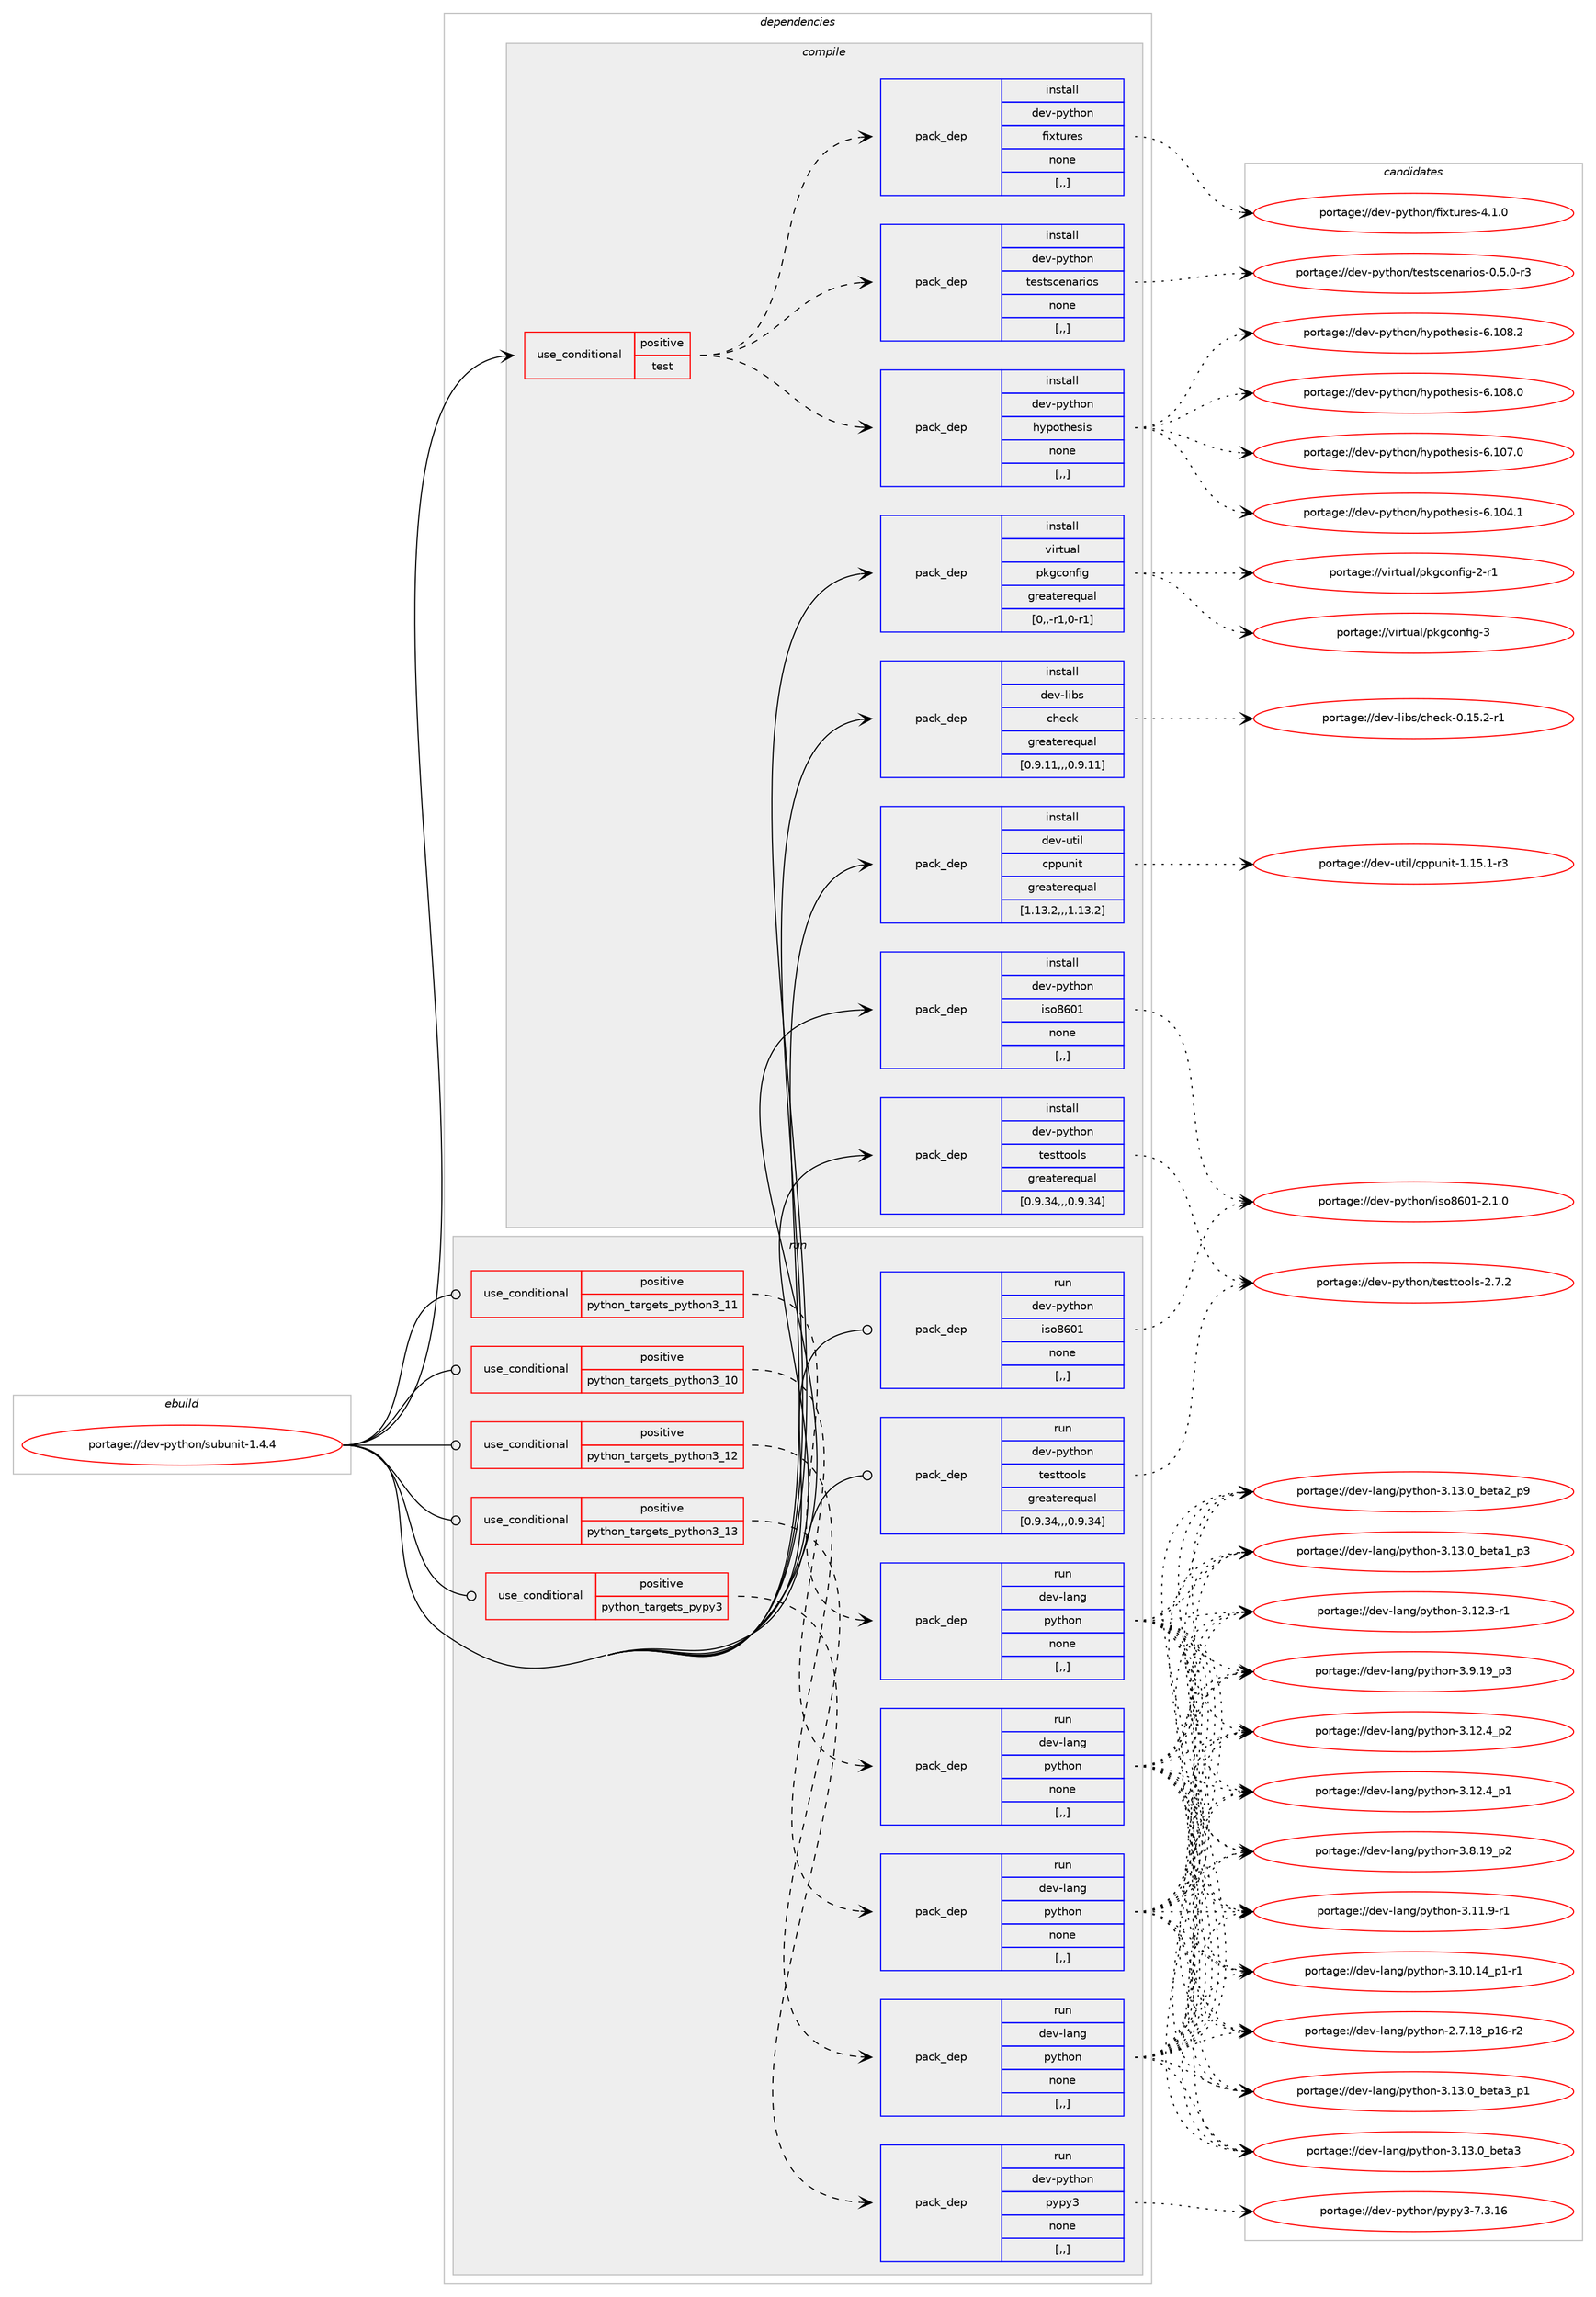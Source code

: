 digraph prolog {

# *************
# Graph options
# *************

newrank=true;
concentrate=true;
compound=true;
graph [rankdir=LR,fontname=Helvetica,fontsize=10,ranksep=1.5];#, ranksep=2.5, nodesep=0.2];
edge  [arrowhead=vee];
node  [fontname=Helvetica,fontsize=10];

# **********
# The ebuild
# **********

subgraph cluster_leftcol {
color=gray;
label=<<i>ebuild</i>>;
id [label="portage://dev-python/subunit-1.4.4", color=red, width=4, href="../dev-python/subunit-1.4.4.svg"];
}

# ****************
# The dependencies
# ****************

subgraph cluster_midcol {
color=gray;
label=<<i>dependencies</i>>;
subgraph cluster_compile {
fillcolor="#eeeeee";
style=filled;
label=<<i>compile</i>>;
subgraph cond39962 {
dependency164344 [label=<<TABLE BORDER="0" CELLBORDER="1" CELLSPACING="0" CELLPADDING="4"><TR><TD ROWSPAN="3" CELLPADDING="10">use_conditional</TD></TR><TR><TD>positive</TD></TR><TR><TD>test</TD></TR></TABLE>>, shape=none, color=red];
subgraph pack123110 {
dependency164345 [label=<<TABLE BORDER="0" CELLBORDER="1" CELLSPACING="0" CELLPADDING="4" WIDTH="220"><TR><TD ROWSPAN="6" CELLPADDING="30">pack_dep</TD></TR><TR><TD WIDTH="110">install</TD></TR><TR><TD>dev-python</TD></TR><TR><TD>fixtures</TD></TR><TR><TD>none</TD></TR><TR><TD>[,,]</TD></TR></TABLE>>, shape=none, color=blue];
}
dependency164344:e -> dependency164345:w [weight=20,style="dashed",arrowhead="vee"];
subgraph pack123111 {
dependency164346 [label=<<TABLE BORDER="0" CELLBORDER="1" CELLSPACING="0" CELLPADDING="4" WIDTH="220"><TR><TD ROWSPAN="6" CELLPADDING="30">pack_dep</TD></TR><TR><TD WIDTH="110">install</TD></TR><TR><TD>dev-python</TD></TR><TR><TD>hypothesis</TD></TR><TR><TD>none</TD></TR><TR><TD>[,,]</TD></TR></TABLE>>, shape=none, color=blue];
}
dependency164344:e -> dependency164346:w [weight=20,style="dashed",arrowhead="vee"];
subgraph pack123112 {
dependency164347 [label=<<TABLE BORDER="0" CELLBORDER="1" CELLSPACING="0" CELLPADDING="4" WIDTH="220"><TR><TD ROWSPAN="6" CELLPADDING="30">pack_dep</TD></TR><TR><TD WIDTH="110">install</TD></TR><TR><TD>dev-python</TD></TR><TR><TD>testscenarios</TD></TR><TR><TD>none</TD></TR><TR><TD>[,,]</TD></TR></TABLE>>, shape=none, color=blue];
}
dependency164344:e -> dependency164347:w [weight=20,style="dashed",arrowhead="vee"];
}
id:e -> dependency164344:w [weight=20,style="solid",arrowhead="vee"];
subgraph pack123113 {
dependency164348 [label=<<TABLE BORDER="0" CELLBORDER="1" CELLSPACING="0" CELLPADDING="4" WIDTH="220"><TR><TD ROWSPAN="6" CELLPADDING="30">pack_dep</TD></TR><TR><TD WIDTH="110">install</TD></TR><TR><TD>dev-libs</TD></TR><TR><TD>check</TD></TR><TR><TD>greaterequal</TD></TR><TR><TD>[0.9.11,,,0.9.11]</TD></TR></TABLE>>, shape=none, color=blue];
}
id:e -> dependency164348:w [weight=20,style="solid",arrowhead="vee"];
subgraph pack123114 {
dependency164349 [label=<<TABLE BORDER="0" CELLBORDER="1" CELLSPACING="0" CELLPADDING="4" WIDTH="220"><TR><TD ROWSPAN="6" CELLPADDING="30">pack_dep</TD></TR><TR><TD WIDTH="110">install</TD></TR><TR><TD>dev-python</TD></TR><TR><TD>iso8601</TD></TR><TR><TD>none</TD></TR><TR><TD>[,,]</TD></TR></TABLE>>, shape=none, color=blue];
}
id:e -> dependency164349:w [weight=20,style="solid",arrowhead="vee"];
subgraph pack123115 {
dependency164350 [label=<<TABLE BORDER="0" CELLBORDER="1" CELLSPACING="0" CELLPADDING="4" WIDTH="220"><TR><TD ROWSPAN="6" CELLPADDING="30">pack_dep</TD></TR><TR><TD WIDTH="110">install</TD></TR><TR><TD>dev-python</TD></TR><TR><TD>testtools</TD></TR><TR><TD>greaterequal</TD></TR><TR><TD>[0.9.34,,,0.9.34]</TD></TR></TABLE>>, shape=none, color=blue];
}
id:e -> dependency164350:w [weight=20,style="solid",arrowhead="vee"];
subgraph pack123116 {
dependency164351 [label=<<TABLE BORDER="0" CELLBORDER="1" CELLSPACING="0" CELLPADDING="4" WIDTH="220"><TR><TD ROWSPAN="6" CELLPADDING="30">pack_dep</TD></TR><TR><TD WIDTH="110">install</TD></TR><TR><TD>dev-util</TD></TR><TR><TD>cppunit</TD></TR><TR><TD>greaterequal</TD></TR><TR><TD>[1.13.2,,,1.13.2]</TD></TR></TABLE>>, shape=none, color=blue];
}
id:e -> dependency164351:w [weight=20,style="solid",arrowhead="vee"];
subgraph pack123117 {
dependency164352 [label=<<TABLE BORDER="0" CELLBORDER="1" CELLSPACING="0" CELLPADDING="4" WIDTH="220"><TR><TD ROWSPAN="6" CELLPADDING="30">pack_dep</TD></TR><TR><TD WIDTH="110">install</TD></TR><TR><TD>virtual</TD></TR><TR><TD>pkgconfig</TD></TR><TR><TD>greaterequal</TD></TR><TR><TD>[0,,-r1,0-r1]</TD></TR></TABLE>>, shape=none, color=blue];
}
id:e -> dependency164352:w [weight=20,style="solid",arrowhead="vee"];
}
subgraph cluster_compileandrun {
fillcolor="#eeeeee";
style=filled;
label=<<i>compile and run</i>>;
}
subgraph cluster_run {
fillcolor="#eeeeee";
style=filled;
label=<<i>run</i>>;
subgraph cond39963 {
dependency164353 [label=<<TABLE BORDER="0" CELLBORDER="1" CELLSPACING="0" CELLPADDING="4"><TR><TD ROWSPAN="3" CELLPADDING="10">use_conditional</TD></TR><TR><TD>positive</TD></TR><TR><TD>python_targets_pypy3</TD></TR></TABLE>>, shape=none, color=red];
subgraph pack123118 {
dependency164354 [label=<<TABLE BORDER="0" CELLBORDER="1" CELLSPACING="0" CELLPADDING="4" WIDTH="220"><TR><TD ROWSPAN="6" CELLPADDING="30">pack_dep</TD></TR><TR><TD WIDTH="110">run</TD></TR><TR><TD>dev-python</TD></TR><TR><TD>pypy3</TD></TR><TR><TD>none</TD></TR><TR><TD>[,,]</TD></TR></TABLE>>, shape=none, color=blue];
}
dependency164353:e -> dependency164354:w [weight=20,style="dashed",arrowhead="vee"];
}
id:e -> dependency164353:w [weight=20,style="solid",arrowhead="odot"];
subgraph cond39964 {
dependency164355 [label=<<TABLE BORDER="0" CELLBORDER="1" CELLSPACING="0" CELLPADDING="4"><TR><TD ROWSPAN="3" CELLPADDING="10">use_conditional</TD></TR><TR><TD>positive</TD></TR><TR><TD>python_targets_python3_10</TD></TR></TABLE>>, shape=none, color=red];
subgraph pack123119 {
dependency164356 [label=<<TABLE BORDER="0" CELLBORDER="1" CELLSPACING="0" CELLPADDING="4" WIDTH="220"><TR><TD ROWSPAN="6" CELLPADDING="30">pack_dep</TD></TR><TR><TD WIDTH="110">run</TD></TR><TR><TD>dev-lang</TD></TR><TR><TD>python</TD></TR><TR><TD>none</TD></TR><TR><TD>[,,]</TD></TR></TABLE>>, shape=none, color=blue];
}
dependency164355:e -> dependency164356:w [weight=20,style="dashed",arrowhead="vee"];
}
id:e -> dependency164355:w [weight=20,style="solid",arrowhead="odot"];
subgraph cond39965 {
dependency164357 [label=<<TABLE BORDER="0" CELLBORDER="1" CELLSPACING="0" CELLPADDING="4"><TR><TD ROWSPAN="3" CELLPADDING="10">use_conditional</TD></TR><TR><TD>positive</TD></TR><TR><TD>python_targets_python3_11</TD></TR></TABLE>>, shape=none, color=red];
subgraph pack123120 {
dependency164358 [label=<<TABLE BORDER="0" CELLBORDER="1" CELLSPACING="0" CELLPADDING="4" WIDTH="220"><TR><TD ROWSPAN="6" CELLPADDING="30">pack_dep</TD></TR><TR><TD WIDTH="110">run</TD></TR><TR><TD>dev-lang</TD></TR><TR><TD>python</TD></TR><TR><TD>none</TD></TR><TR><TD>[,,]</TD></TR></TABLE>>, shape=none, color=blue];
}
dependency164357:e -> dependency164358:w [weight=20,style="dashed",arrowhead="vee"];
}
id:e -> dependency164357:w [weight=20,style="solid",arrowhead="odot"];
subgraph cond39966 {
dependency164359 [label=<<TABLE BORDER="0" CELLBORDER="1" CELLSPACING="0" CELLPADDING="4"><TR><TD ROWSPAN="3" CELLPADDING="10">use_conditional</TD></TR><TR><TD>positive</TD></TR><TR><TD>python_targets_python3_12</TD></TR></TABLE>>, shape=none, color=red];
subgraph pack123121 {
dependency164360 [label=<<TABLE BORDER="0" CELLBORDER="1" CELLSPACING="0" CELLPADDING="4" WIDTH="220"><TR><TD ROWSPAN="6" CELLPADDING="30">pack_dep</TD></TR><TR><TD WIDTH="110">run</TD></TR><TR><TD>dev-lang</TD></TR><TR><TD>python</TD></TR><TR><TD>none</TD></TR><TR><TD>[,,]</TD></TR></TABLE>>, shape=none, color=blue];
}
dependency164359:e -> dependency164360:w [weight=20,style="dashed",arrowhead="vee"];
}
id:e -> dependency164359:w [weight=20,style="solid",arrowhead="odot"];
subgraph cond39967 {
dependency164361 [label=<<TABLE BORDER="0" CELLBORDER="1" CELLSPACING="0" CELLPADDING="4"><TR><TD ROWSPAN="3" CELLPADDING="10">use_conditional</TD></TR><TR><TD>positive</TD></TR><TR><TD>python_targets_python3_13</TD></TR></TABLE>>, shape=none, color=red];
subgraph pack123122 {
dependency164362 [label=<<TABLE BORDER="0" CELLBORDER="1" CELLSPACING="0" CELLPADDING="4" WIDTH="220"><TR><TD ROWSPAN="6" CELLPADDING="30">pack_dep</TD></TR><TR><TD WIDTH="110">run</TD></TR><TR><TD>dev-lang</TD></TR><TR><TD>python</TD></TR><TR><TD>none</TD></TR><TR><TD>[,,]</TD></TR></TABLE>>, shape=none, color=blue];
}
dependency164361:e -> dependency164362:w [weight=20,style="dashed",arrowhead="vee"];
}
id:e -> dependency164361:w [weight=20,style="solid",arrowhead="odot"];
subgraph pack123123 {
dependency164363 [label=<<TABLE BORDER="0" CELLBORDER="1" CELLSPACING="0" CELLPADDING="4" WIDTH="220"><TR><TD ROWSPAN="6" CELLPADDING="30">pack_dep</TD></TR><TR><TD WIDTH="110">run</TD></TR><TR><TD>dev-python</TD></TR><TR><TD>iso8601</TD></TR><TR><TD>none</TD></TR><TR><TD>[,,]</TD></TR></TABLE>>, shape=none, color=blue];
}
id:e -> dependency164363:w [weight=20,style="solid",arrowhead="odot"];
subgraph pack123124 {
dependency164364 [label=<<TABLE BORDER="0" CELLBORDER="1" CELLSPACING="0" CELLPADDING="4" WIDTH="220"><TR><TD ROWSPAN="6" CELLPADDING="30">pack_dep</TD></TR><TR><TD WIDTH="110">run</TD></TR><TR><TD>dev-python</TD></TR><TR><TD>testtools</TD></TR><TR><TD>greaterequal</TD></TR><TR><TD>[0.9.34,,,0.9.34]</TD></TR></TABLE>>, shape=none, color=blue];
}
id:e -> dependency164364:w [weight=20,style="solid",arrowhead="odot"];
}
}

# **************
# The candidates
# **************

subgraph cluster_choices {
rank=same;
color=gray;
label=<<i>candidates</i>>;

subgraph choice123110 {
color=black;
nodesep=1;
choice1001011184511212111610411111047102105120116117114101115455246494648 [label="portage://dev-python/fixtures-4.1.0", color=red, width=4,href="../dev-python/fixtures-4.1.0.svg"];
dependency164345:e -> choice1001011184511212111610411111047102105120116117114101115455246494648:w [style=dotted,weight="100"];
}
subgraph choice123111 {
color=black;
nodesep=1;
choice10010111845112121116104111110471041211121111161041011151051154554464948564650 [label="portage://dev-python/hypothesis-6.108.2", color=red, width=4,href="../dev-python/hypothesis-6.108.2.svg"];
choice10010111845112121116104111110471041211121111161041011151051154554464948564648 [label="portage://dev-python/hypothesis-6.108.0", color=red, width=4,href="../dev-python/hypothesis-6.108.0.svg"];
choice10010111845112121116104111110471041211121111161041011151051154554464948554648 [label="portage://dev-python/hypothesis-6.107.0", color=red, width=4,href="../dev-python/hypothesis-6.107.0.svg"];
choice10010111845112121116104111110471041211121111161041011151051154554464948524649 [label="portage://dev-python/hypothesis-6.104.1", color=red, width=4,href="../dev-python/hypothesis-6.104.1.svg"];
dependency164346:e -> choice10010111845112121116104111110471041211121111161041011151051154554464948564650:w [style=dotted,weight="100"];
dependency164346:e -> choice10010111845112121116104111110471041211121111161041011151051154554464948564648:w [style=dotted,weight="100"];
dependency164346:e -> choice10010111845112121116104111110471041211121111161041011151051154554464948554648:w [style=dotted,weight="100"];
dependency164346:e -> choice10010111845112121116104111110471041211121111161041011151051154554464948524649:w [style=dotted,weight="100"];
}
subgraph choice123112 {
color=black;
nodesep=1;
choice100101118451121211161041111104711610111511611599101110971141051111154548465346484511451 [label="portage://dev-python/testscenarios-0.5.0-r3", color=red, width=4,href="../dev-python/testscenarios-0.5.0-r3.svg"];
dependency164347:e -> choice100101118451121211161041111104711610111511611599101110971141051111154548465346484511451:w [style=dotted,weight="100"];
}
subgraph choice123113 {
color=black;
nodesep=1;
choice1001011184510810598115479910410199107454846495346504511449 [label="portage://dev-libs/check-0.15.2-r1", color=red, width=4,href="../dev-libs/check-0.15.2-r1.svg"];
dependency164348:e -> choice1001011184510810598115479910410199107454846495346504511449:w [style=dotted,weight="100"];
}
subgraph choice123114 {
color=black;
nodesep=1;
choice100101118451121211161041111104710511511156544849455046494648 [label="portage://dev-python/iso8601-2.1.0", color=red, width=4,href="../dev-python/iso8601-2.1.0.svg"];
dependency164349:e -> choice100101118451121211161041111104710511511156544849455046494648:w [style=dotted,weight="100"];
}
subgraph choice123115 {
color=black;
nodesep=1;
choice1001011184511212111610411111047116101115116116111111108115455046554650 [label="portage://dev-python/testtools-2.7.2", color=red, width=4,href="../dev-python/testtools-2.7.2.svg"];
dependency164350:e -> choice1001011184511212111610411111047116101115116116111111108115455046554650:w [style=dotted,weight="100"];
}
subgraph choice123116 {
color=black;
nodesep=1;
choice100101118451171161051084799112112117110105116454946495346494511451 [label="portage://dev-util/cppunit-1.15.1-r3", color=red, width=4,href="../dev-util/cppunit-1.15.1-r3.svg"];
dependency164351:e -> choice100101118451171161051084799112112117110105116454946495346494511451:w [style=dotted,weight="100"];
}
subgraph choice123117 {
color=black;
nodesep=1;
choice1181051141161179710847112107103991111101021051034551 [label="portage://virtual/pkgconfig-3", color=red, width=4,href="../virtual/pkgconfig-3.svg"];
choice11810511411611797108471121071039911111010210510345504511449 [label="portage://virtual/pkgconfig-2-r1", color=red, width=4,href="../virtual/pkgconfig-2-r1.svg"];
dependency164352:e -> choice1181051141161179710847112107103991111101021051034551:w [style=dotted,weight="100"];
dependency164352:e -> choice11810511411611797108471121071039911111010210510345504511449:w [style=dotted,weight="100"];
}
subgraph choice123118 {
color=black;
nodesep=1;
choice10010111845112121116104111110471121211121215145554651464954 [label="portage://dev-python/pypy3-7.3.16", color=red, width=4,href="../dev-python/pypy3-7.3.16.svg"];
dependency164354:e -> choice10010111845112121116104111110471121211121215145554651464954:w [style=dotted,weight="100"];
}
subgraph choice123119 {
color=black;
nodesep=1;
choice10010111845108971101034711212111610411111045514649514648959810111697519511249 [label="portage://dev-lang/python-3.13.0_beta3_p1", color=red, width=4,href="../dev-lang/python-3.13.0_beta3_p1.svg"];
choice1001011184510897110103471121211161041111104551464951464895981011169751 [label="portage://dev-lang/python-3.13.0_beta3", color=red, width=4,href="../dev-lang/python-3.13.0_beta3.svg"];
choice10010111845108971101034711212111610411111045514649514648959810111697509511257 [label="portage://dev-lang/python-3.13.0_beta2_p9", color=red, width=4,href="../dev-lang/python-3.13.0_beta2_p9.svg"];
choice10010111845108971101034711212111610411111045514649514648959810111697499511251 [label="portage://dev-lang/python-3.13.0_beta1_p3", color=red, width=4,href="../dev-lang/python-3.13.0_beta1_p3.svg"];
choice100101118451089711010347112121116104111110455146495046529511250 [label="portage://dev-lang/python-3.12.4_p2", color=red, width=4,href="../dev-lang/python-3.12.4_p2.svg"];
choice100101118451089711010347112121116104111110455146495046529511249 [label="portage://dev-lang/python-3.12.4_p1", color=red, width=4,href="../dev-lang/python-3.12.4_p1.svg"];
choice100101118451089711010347112121116104111110455146495046514511449 [label="portage://dev-lang/python-3.12.3-r1", color=red, width=4,href="../dev-lang/python-3.12.3-r1.svg"];
choice100101118451089711010347112121116104111110455146494946574511449 [label="portage://dev-lang/python-3.11.9-r1", color=red, width=4,href="../dev-lang/python-3.11.9-r1.svg"];
choice100101118451089711010347112121116104111110455146494846495295112494511449 [label="portage://dev-lang/python-3.10.14_p1-r1", color=red, width=4,href="../dev-lang/python-3.10.14_p1-r1.svg"];
choice100101118451089711010347112121116104111110455146574649579511251 [label="portage://dev-lang/python-3.9.19_p3", color=red, width=4,href="../dev-lang/python-3.9.19_p3.svg"];
choice100101118451089711010347112121116104111110455146564649579511250 [label="portage://dev-lang/python-3.8.19_p2", color=red, width=4,href="../dev-lang/python-3.8.19_p2.svg"];
choice100101118451089711010347112121116104111110455046554649569511249544511450 [label="portage://dev-lang/python-2.7.18_p16-r2", color=red, width=4,href="../dev-lang/python-2.7.18_p16-r2.svg"];
dependency164356:e -> choice10010111845108971101034711212111610411111045514649514648959810111697519511249:w [style=dotted,weight="100"];
dependency164356:e -> choice1001011184510897110103471121211161041111104551464951464895981011169751:w [style=dotted,weight="100"];
dependency164356:e -> choice10010111845108971101034711212111610411111045514649514648959810111697509511257:w [style=dotted,weight="100"];
dependency164356:e -> choice10010111845108971101034711212111610411111045514649514648959810111697499511251:w [style=dotted,weight="100"];
dependency164356:e -> choice100101118451089711010347112121116104111110455146495046529511250:w [style=dotted,weight="100"];
dependency164356:e -> choice100101118451089711010347112121116104111110455146495046529511249:w [style=dotted,weight="100"];
dependency164356:e -> choice100101118451089711010347112121116104111110455146495046514511449:w [style=dotted,weight="100"];
dependency164356:e -> choice100101118451089711010347112121116104111110455146494946574511449:w [style=dotted,weight="100"];
dependency164356:e -> choice100101118451089711010347112121116104111110455146494846495295112494511449:w [style=dotted,weight="100"];
dependency164356:e -> choice100101118451089711010347112121116104111110455146574649579511251:w [style=dotted,weight="100"];
dependency164356:e -> choice100101118451089711010347112121116104111110455146564649579511250:w [style=dotted,weight="100"];
dependency164356:e -> choice100101118451089711010347112121116104111110455046554649569511249544511450:w [style=dotted,weight="100"];
}
subgraph choice123120 {
color=black;
nodesep=1;
choice10010111845108971101034711212111610411111045514649514648959810111697519511249 [label="portage://dev-lang/python-3.13.0_beta3_p1", color=red, width=4,href="../dev-lang/python-3.13.0_beta3_p1.svg"];
choice1001011184510897110103471121211161041111104551464951464895981011169751 [label="portage://dev-lang/python-3.13.0_beta3", color=red, width=4,href="../dev-lang/python-3.13.0_beta3.svg"];
choice10010111845108971101034711212111610411111045514649514648959810111697509511257 [label="portage://dev-lang/python-3.13.0_beta2_p9", color=red, width=4,href="../dev-lang/python-3.13.0_beta2_p9.svg"];
choice10010111845108971101034711212111610411111045514649514648959810111697499511251 [label="portage://dev-lang/python-3.13.0_beta1_p3", color=red, width=4,href="../dev-lang/python-3.13.0_beta1_p3.svg"];
choice100101118451089711010347112121116104111110455146495046529511250 [label="portage://dev-lang/python-3.12.4_p2", color=red, width=4,href="../dev-lang/python-3.12.4_p2.svg"];
choice100101118451089711010347112121116104111110455146495046529511249 [label="portage://dev-lang/python-3.12.4_p1", color=red, width=4,href="../dev-lang/python-3.12.4_p1.svg"];
choice100101118451089711010347112121116104111110455146495046514511449 [label="portage://dev-lang/python-3.12.3-r1", color=red, width=4,href="../dev-lang/python-3.12.3-r1.svg"];
choice100101118451089711010347112121116104111110455146494946574511449 [label="portage://dev-lang/python-3.11.9-r1", color=red, width=4,href="../dev-lang/python-3.11.9-r1.svg"];
choice100101118451089711010347112121116104111110455146494846495295112494511449 [label="portage://dev-lang/python-3.10.14_p1-r1", color=red, width=4,href="../dev-lang/python-3.10.14_p1-r1.svg"];
choice100101118451089711010347112121116104111110455146574649579511251 [label="portage://dev-lang/python-3.9.19_p3", color=red, width=4,href="../dev-lang/python-3.9.19_p3.svg"];
choice100101118451089711010347112121116104111110455146564649579511250 [label="portage://dev-lang/python-3.8.19_p2", color=red, width=4,href="../dev-lang/python-3.8.19_p2.svg"];
choice100101118451089711010347112121116104111110455046554649569511249544511450 [label="portage://dev-lang/python-2.7.18_p16-r2", color=red, width=4,href="../dev-lang/python-2.7.18_p16-r2.svg"];
dependency164358:e -> choice10010111845108971101034711212111610411111045514649514648959810111697519511249:w [style=dotted,weight="100"];
dependency164358:e -> choice1001011184510897110103471121211161041111104551464951464895981011169751:w [style=dotted,weight="100"];
dependency164358:e -> choice10010111845108971101034711212111610411111045514649514648959810111697509511257:w [style=dotted,weight="100"];
dependency164358:e -> choice10010111845108971101034711212111610411111045514649514648959810111697499511251:w [style=dotted,weight="100"];
dependency164358:e -> choice100101118451089711010347112121116104111110455146495046529511250:w [style=dotted,weight="100"];
dependency164358:e -> choice100101118451089711010347112121116104111110455146495046529511249:w [style=dotted,weight="100"];
dependency164358:e -> choice100101118451089711010347112121116104111110455146495046514511449:w [style=dotted,weight="100"];
dependency164358:e -> choice100101118451089711010347112121116104111110455146494946574511449:w [style=dotted,weight="100"];
dependency164358:e -> choice100101118451089711010347112121116104111110455146494846495295112494511449:w [style=dotted,weight="100"];
dependency164358:e -> choice100101118451089711010347112121116104111110455146574649579511251:w [style=dotted,weight="100"];
dependency164358:e -> choice100101118451089711010347112121116104111110455146564649579511250:w [style=dotted,weight="100"];
dependency164358:e -> choice100101118451089711010347112121116104111110455046554649569511249544511450:w [style=dotted,weight="100"];
}
subgraph choice123121 {
color=black;
nodesep=1;
choice10010111845108971101034711212111610411111045514649514648959810111697519511249 [label="portage://dev-lang/python-3.13.0_beta3_p1", color=red, width=4,href="../dev-lang/python-3.13.0_beta3_p1.svg"];
choice1001011184510897110103471121211161041111104551464951464895981011169751 [label="portage://dev-lang/python-3.13.0_beta3", color=red, width=4,href="../dev-lang/python-3.13.0_beta3.svg"];
choice10010111845108971101034711212111610411111045514649514648959810111697509511257 [label="portage://dev-lang/python-3.13.0_beta2_p9", color=red, width=4,href="../dev-lang/python-3.13.0_beta2_p9.svg"];
choice10010111845108971101034711212111610411111045514649514648959810111697499511251 [label="portage://dev-lang/python-3.13.0_beta1_p3", color=red, width=4,href="../dev-lang/python-3.13.0_beta1_p3.svg"];
choice100101118451089711010347112121116104111110455146495046529511250 [label="portage://dev-lang/python-3.12.4_p2", color=red, width=4,href="../dev-lang/python-3.12.4_p2.svg"];
choice100101118451089711010347112121116104111110455146495046529511249 [label="portage://dev-lang/python-3.12.4_p1", color=red, width=4,href="../dev-lang/python-3.12.4_p1.svg"];
choice100101118451089711010347112121116104111110455146495046514511449 [label="portage://dev-lang/python-3.12.3-r1", color=red, width=4,href="../dev-lang/python-3.12.3-r1.svg"];
choice100101118451089711010347112121116104111110455146494946574511449 [label="portage://dev-lang/python-3.11.9-r1", color=red, width=4,href="../dev-lang/python-3.11.9-r1.svg"];
choice100101118451089711010347112121116104111110455146494846495295112494511449 [label="portage://dev-lang/python-3.10.14_p1-r1", color=red, width=4,href="../dev-lang/python-3.10.14_p1-r1.svg"];
choice100101118451089711010347112121116104111110455146574649579511251 [label="portage://dev-lang/python-3.9.19_p3", color=red, width=4,href="../dev-lang/python-3.9.19_p3.svg"];
choice100101118451089711010347112121116104111110455146564649579511250 [label="portage://dev-lang/python-3.8.19_p2", color=red, width=4,href="../dev-lang/python-3.8.19_p2.svg"];
choice100101118451089711010347112121116104111110455046554649569511249544511450 [label="portage://dev-lang/python-2.7.18_p16-r2", color=red, width=4,href="../dev-lang/python-2.7.18_p16-r2.svg"];
dependency164360:e -> choice10010111845108971101034711212111610411111045514649514648959810111697519511249:w [style=dotted,weight="100"];
dependency164360:e -> choice1001011184510897110103471121211161041111104551464951464895981011169751:w [style=dotted,weight="100"];
dependency164360:e -> choice10010111845108971101034711212111610411111045514649514648959810111697509511257:w [style=dotted,weight="100"];
dependency164360:e -> choice10010111845108971101034711212111610411111045514649514648959810111697499511251:w [style=dotted,weight="100"];
dependency164360:e -> choice100101118451089711010347112121116104111110455146495046529511250:w [style=dotted,weight="100"];
dependency164360:e -> choice100101118451089711010347112121116104111110455146495046529511249:w [style=dotted,weight="100"];
dependency164360:e -> choice100101118451089711010347112121116104111110455146495046514511449:w [style=dotted,weight="100"];
dependency164360:e -> choice100101118451089711010347112121116104111110455146494946574511449:w [style=dotted,weight="100"];
dependency164360:e -> choice100101118451089711010347112121116104111110455146494846495295112494511449:w [style=dotted,weight="100"];
dependency164360:e -> choice100101118451089711010347112121116104111110455146574649579511251:w [style=dotted,weight="100"];
dependency164360:e -> choice100101118451089711010347112121116104111110455146564649579511250:w [style=dotted,weight="100"];
dependency164360:e -> choice100101118451089711010347112121116104111110455046554649569511249544511450:w [style=dotted,weight="100"];
}
subgraph choice123122 {
color=black;
nodesep=1;
choice10010111845108971101034711212111610411111045514649514648959810111697519511249 [label="portage://dev-lang/python-3.13.0_beta3_p1", color=red, width=4,href="../dev-lang/python-3.13.0_beta3_p1.svg"];
choice1001011184510897110103471121211161041111104551464951464895981011169751 [label="portage://dev-lang/python-3.13.0_beta3", color=red, width=4,href="../dev-lang/python-3.13.0_beta3.svg"];
choice10010111845108971101034711212111610411111045514649514648959810111697509511257 [label="portage://dev-lang/python-3.13.0_beta2_p9", color=red, width=4,href="../dev-lang/python-3.13.0_beta2_p9.svg"];
choice10010111845108971101034711212111610411111045514649514648959810111697499511251 [label="portage://dev-lang/python-3.13.0_beta1_p3", color=red, width=4,href="../dev-lang/python-3.13.0_beta1_p3.svg"];
choice100101118451089711010347112121116104111110455146495046529511250 [label="portage://dev-lang/python-3.12.4_p2", color=red, width=4,href="../dev-lang/python-3.12.4_p2.svg"];
choice100101118451089711010347112121116104111110455146495046529511249 [label="portage://dev-lang/python-3.12.4_p1", color=red, width=4,href="../dev-lang/python-3.12.4_p1.svg"];
choice100101118451089711010347112121116104111110455146495046514511449 [label="portage://dev-lang/python-3.12.3-r1", color=red, width=4,href="../dev-lang/python-3.12.3-r1.svg"];
choice100101118451089711010347112121116104111110455146494946574511449 [label="portage://dev-lang/python-3.11.9-r1", color=red, width=4,href="../dev-lang/python-3.11.9-r1.svg"];
choice100101118451089711010347112121116104111110455146494846495295112494511449 [label="portage://dev-lang/python-3.10.14_p1-r1", color=red, width=4,href="../dev-lang/python-3.10.14_p1-r1.svg"];
choice100101118451089711010347112121116104111110455146574649579511251 [label="portage://dev-lang/python-3.9.19_p3", color=red, width=4,href="../dev-lang/python-3.9.19_p3.svg"];
choice100101118451089711010347112121116104111110455146564649579511250 [label="portage://dev-lang/python-3.8.19_p2", color=red, width=4,href="../dev-lang/python-3.8.19_p2.svg"];
choice100101118451089711010347112121116104111110455046554649569511249544511450 [label="portage://dev-lang/python-2.7.18_p16-r2", color=red, width=4,href="../dev-lang/python-2.7.18_p16-r2.svg"];
dependency164362:e -> choice10010111845108971101034711212111610411111045514649514648959810111697519511249:w [style=dotted,weight="100"];
dependency164362:e -> choice1001011184510897110103471121211161041111104551464951464895981011169751:w [style=dotted,weight="100"];
dependency164362:e -> choice10010111845108971101034711212111610411111045514649514648959810111697509511257:w [style=dotted,weight="100"];
dependency164362:e -> choice10010111845108971101034711212111610411111045514649514648959810111697499511251:w [style=dotted,weight="100"];
dependency164362:e -> choice100101118451089711010347112121116104111110455146495046529511250:w [style=dotted,weight="100"];
dependency164362:e -> choice100101118451089711010347112121116104111110455146495046529511249:w [style=dotted,weight="100"];
dependency164362:e -> choice100101118451089711010347112121116104111110455146495046514511449:w [style=dotted,weight="100"];
dependency164362:e -> choice100101118451089711010347112121116104111110455146494946574511449:w [style=dotted,weight="100"];
dependency164362:e -> choice100101118451089711010347112121116104111110455146494846495295112494511449:w [style=dotted,weight="100"];
dependency164362:e -> choice100101118451089711010347112121116104111110455146574649579511251:w [style=dotted,weight="100"];
dependency164362:e -> choice100101118451089711010347112121116104111110455146564649579511250:w [style=dotted,weight="100"];
dependency164362:e -> choice100101118451089711010347112121116104111110455046554649569511249544511450:w [style=dotted,weight="100"];
}
subgraph choice123123 {
color=black;
nodesep=1;
choice100101118451121211161041111104710511511156544849455046494648 [label="portage://dev-python/iso8601-2.1.0", color=red, width=4,href="../dev-python/iso8601-2.1.0.svg"];
dependency164363:e -> choice100101118451121211161041111104710511511156544849455046494648:w [style=dotted,weight="100"];
}
subgraph choice123124 {
color=black;
nodesep=1;
choice1001011184511212111610411111047116101115116116111111108115455046554650 [label="portage://dev-python/testtools-2.7.2", color=red, width=4,href="../dev-python/testtools-2.7.2.svg"];
dependency164364:e -> choice1001011184511212111610411111047116101115116116111111108115455046554650:w [style=dotted,weight="100"];
}
}

}
